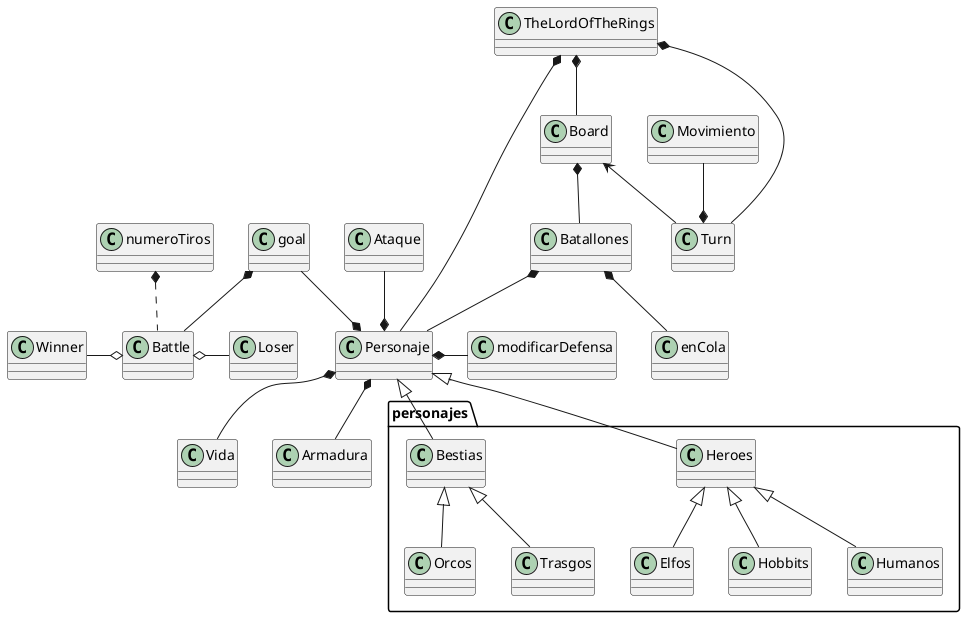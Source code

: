 @startuml ElSeñordelosAnillos

TheLordOfTheRings *-- Personaje

package "personajes"{
Personaje <|-- Heroes
Personaje <|-- Bestias
Heroes <|-- Elfos
Heroes <|-- Hobbits
Heroes <|-- Humanos
Bestias <|-- Orcos
Bestias <|-- Trasgos 
}

Personaje *-- Vida
Personaje *-- Armadura 
Personaje *-up- Ataque
Personaje *-up- goal
goal *-- Battle

TheLordOfTheRings *-right- Turn
TheLordOfTheRings *-- Board

Turn *-up- Movimiento 
numeroTiros *-[dashed]- Battle
Board *-- Batallones
Batallones *-- Personaje
Batallones *-- enCola
Battle o-left- Winner 
Battle o-right- Loser
Personaje *-right- modificarDefensa

Board <-- Turn


@enduml
